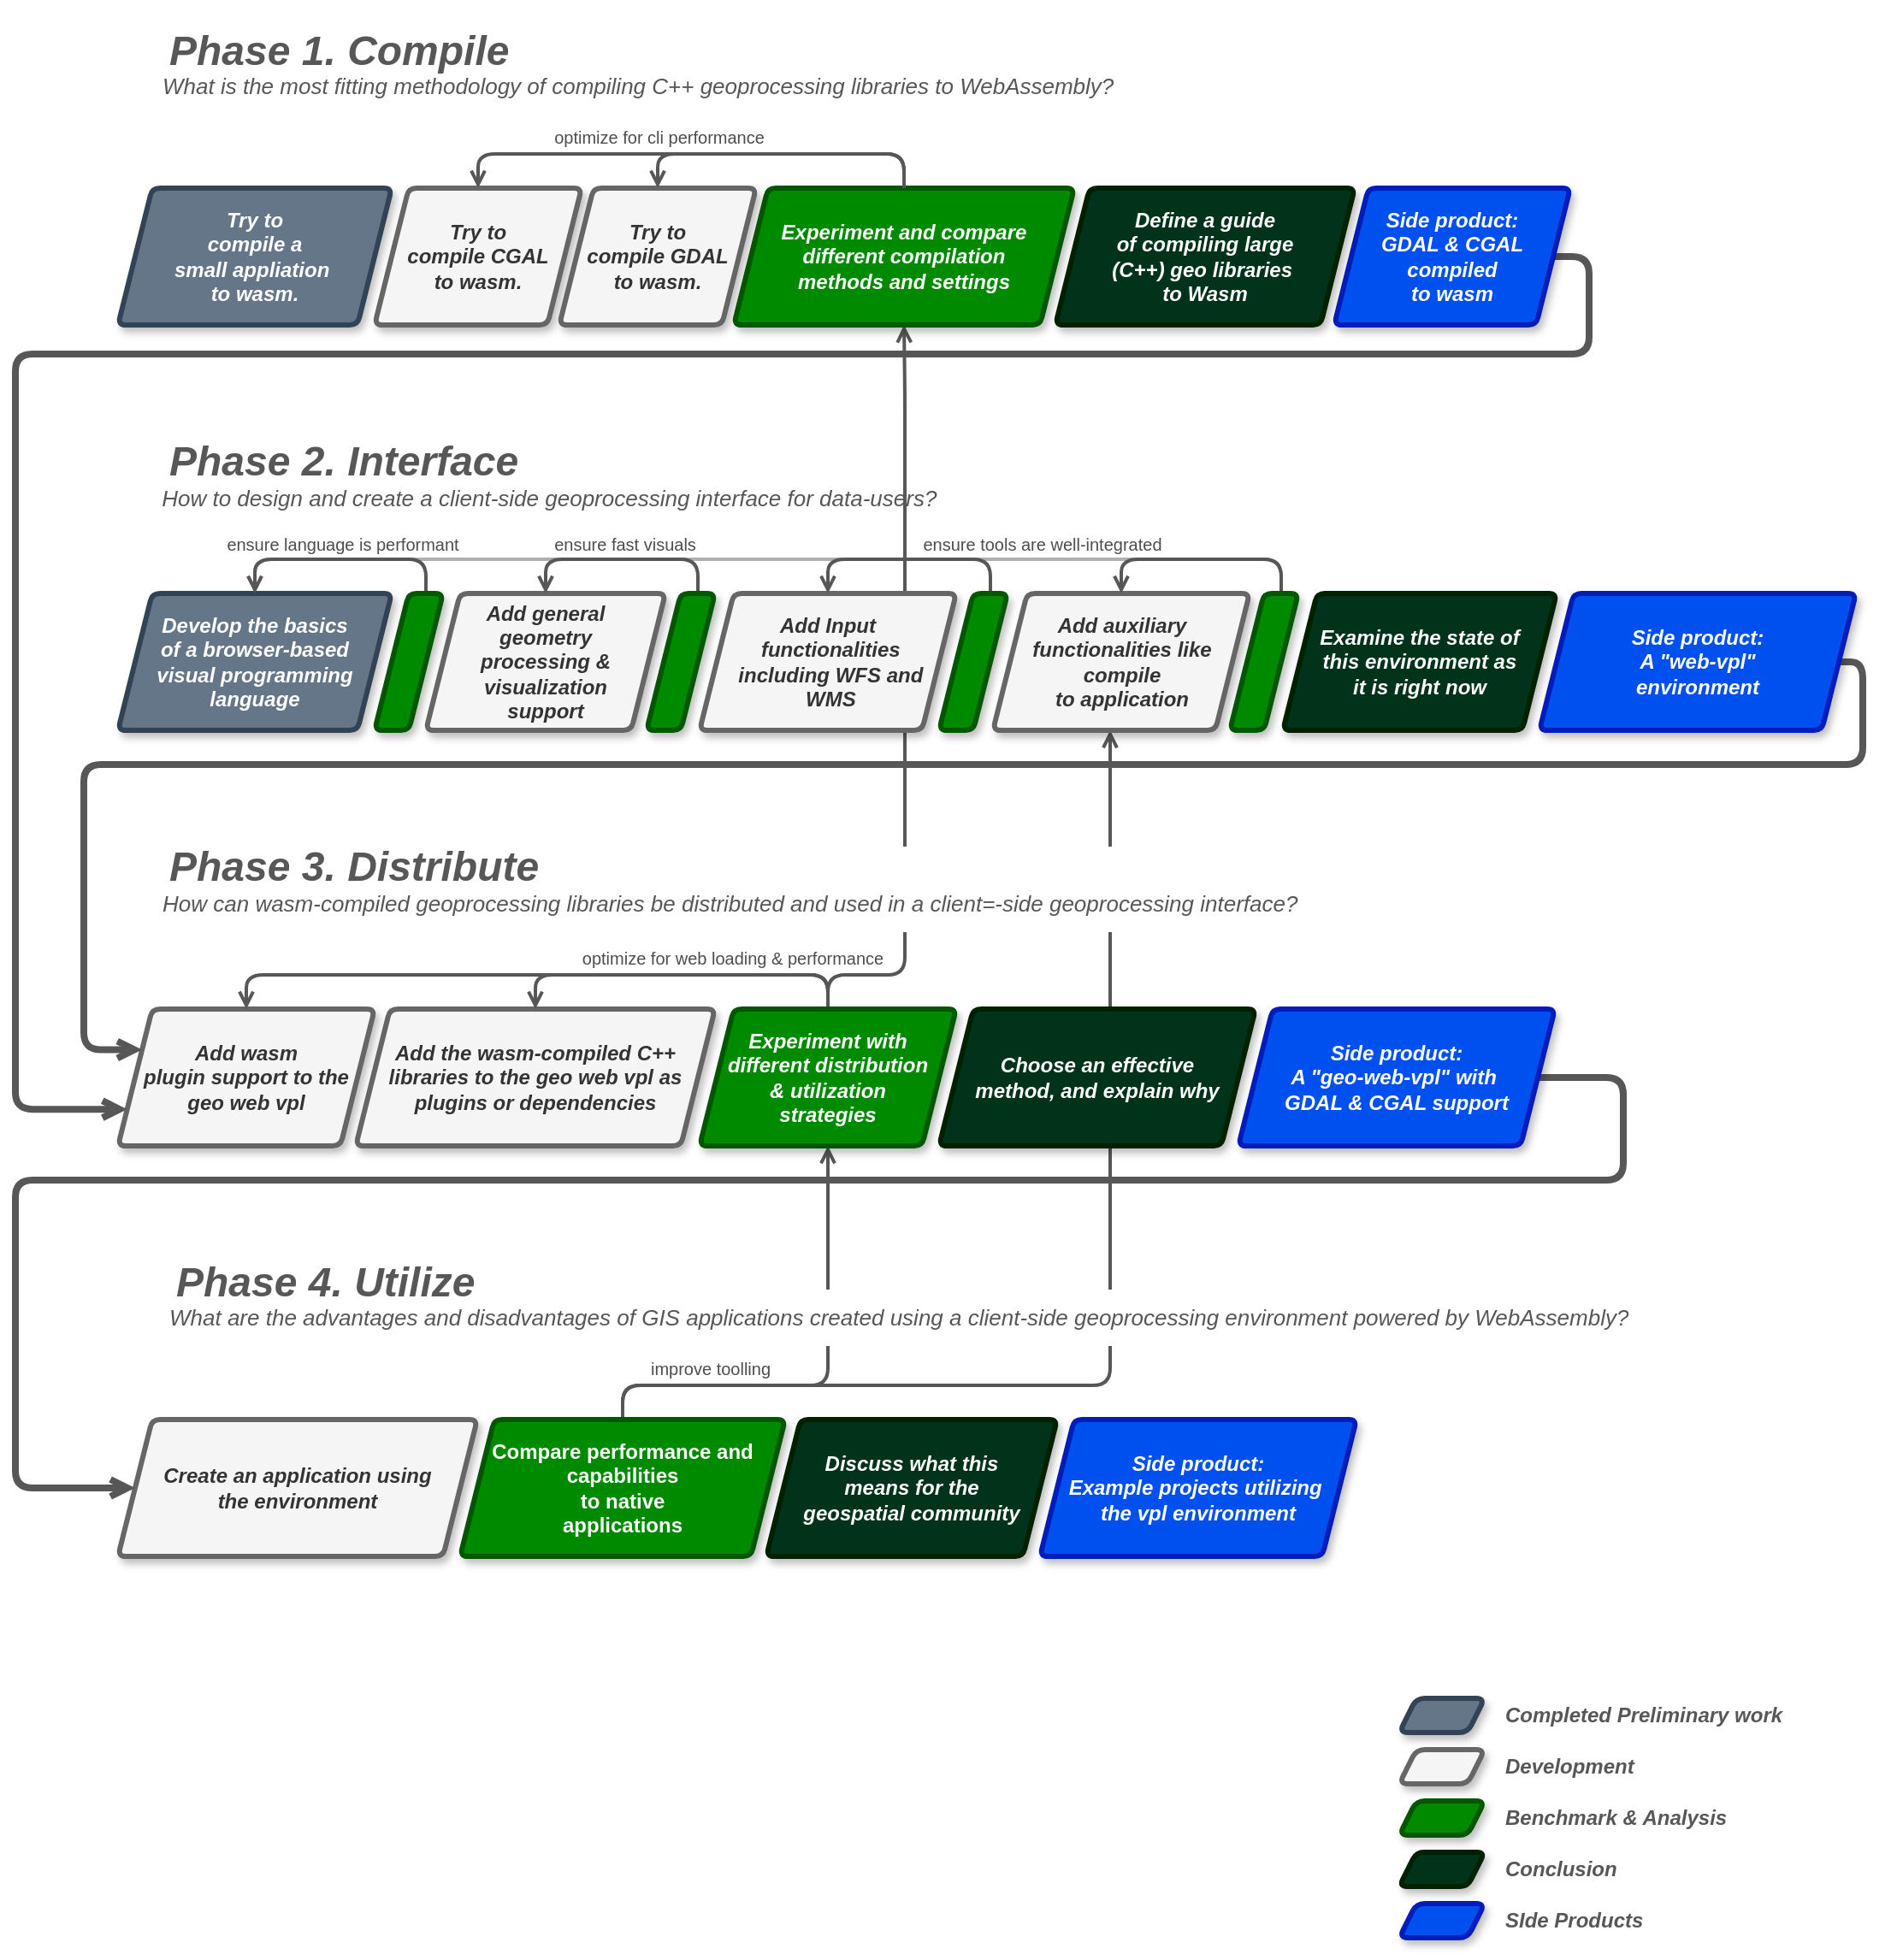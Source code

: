 <mxfile>
    <diagram id="R9lZvX5LPHoqeBm0NEup" name="Page-1">
        <mxGraphModel dx="152" dy="643" grid="1" gridSize="10" guides="1" tooltips="1" connect="1" arrows="1" fold="1" page="1" pageScale="1" pageWidth="850" pageHeight="1100" background="#FFFFFF" math="0" shadow="0">
            <root>
                <mxCell id="0"/>
                <mxCell id="1" parent="0"/>
                <mxCell id="JAychxo9crdE4-j-2Qq6-73" style="edgeStyle=orthogonalEdgeStyle;orthogonalLoop=1;jettySize=auto;html=1;exitX=0.75;exitY=0;exitDx=0;exitDy=0;entryX=0.5;entryY=0;entryDx=0;entryDy=0;shadow=0;fontSize=10;fontColor=#949494;endArrow=open;endFill=0;strokeColor=#B0B0B0;strokeWidth=2;" parent="1" source="JAychxo9crdE4-j-2Qq6-49" target="Jx8LPu8znm7WMN3goJe4-14" edge="1">
                    <mxGeometry relative="1" as="geometry"/>
                </mxCell>
                <mxCell id="oR36HvQrZMrKDbQmu3Ou-8" value="&lt;div&gt;&lt;i&gt;&lt;b&gt;Add wasm &lt;br&gt;&lt;/b&gt;&lt;/i&gt;&lt;/div&gt;&lt;div&gt;&lt;i&gt;&lt;b&gt;plugin support to the &lt;br&gt;&lt;/b&gt;&lt;/i&gt;&lt;/div&gt;&lt;div&gt;&lt;i&gt;&lt;b&gt;geo web vpl&lt;/b&gt;&lt;/i&gt;&lt;/div&gt;" style="shape=parallelogram;perimeter=parallelogramPerimeter;whiteSpace=wrap;html=1;fixedSize=1;fillColor=#f5f5f5;strokeColor=#666666;fontColor=#333333;rounded=1;strokeWidth=3;arcSize=9;shadow=1;fontFamily=Helvetica;" parent="1" vertex="1">
                    <mxGeometry x="120" y="600" width="150" height="80" as="geometry"/>
                </mxCell>
                <mxCell id="oR36HvQrZMrKDbQmu3Ou-9" value="&lt;div&gt;&lt;i&gt;&lt;b&gt;Try to&lt;/b&gt;&lt;/i&gt;&lt;/div&gt;&lt;div&gt;&lt;i&gt;&lt;b&gt;compile CGAL &lt;br&gt;&lt;/b&gt;&lt;/i&gt;&lt;/div&gt;&lt;div&gt;&lt;i&gt;&lt;b&gt;to wasm.&lt;/b&gt;&lt;/i&gt;&lt;/div&gt;" style="shape=parallelogram;perimeter=parallelogramPerimeter;whiteSpace=wrap;html=1;fixedSize=1;fillColor=#f5f5f5;strokeColor=#666666;fontColor=#333333;rounded=1;strokeWidth=3;arcSize=9;shadow=1;fontFamily=Helvetica;" parent="1" vertex="1">
                    <mxGeometry x="270" y="120" width="121" height="80" as="geometry"/>
                </mxCell>
                <mxCell id="oR36HvQrZMrKDbQmu3Ou-10" value="&lt;div&gt;&lt;b&gt;&lt;i&gt;Try to &lt;br&gt;&lt;/i&gt;&lt;/b&gt;&lt;/div&gt;&lt;div&gt;&lt;b&gt;&lt;i&gt;compile a &lt;br&gt;&lt;/i&gt;&lt;/b&gt;&lt;/div&gt;&lt;div&gt;&lt;b&gt;&lt;i&gt;small&amp;nbsp;appliation&amp;nbsp;&lt;br&gt;&lt;/i&gt;&lt;/b&gt;&lt;b&gt;&lt;i&gt;to wasm.&lt;/i&gt;&lt;/b&gt;&lt;/div&gt;" style="shape=parallelogram;perimeter=parallelogramPerimeter;whiteSpace=wrap;html=1;fixedSize=1;rounded=1;strokeWidth=3;arcSize=9;shadow=1;fontFamily=Helvetica;fillColor=#647687;strokeColor=#314354;fontColor=#ffffff;" parent="1" vertex="1">
                    <mxGeometry x="120" y="120" width="160" height="80" as="geometry"/>
                </mxCell>
                <mxCell id="oR36HvQrZMrKDbQmu3Ou-17" value="&lt;font color=&quot;#333333&quot;&gt;&lt;b&gt;&lt;i&gt;&lt;font&gt;Create an application using&lt;br&gt;the environment&lt;/font&gt;&lt;/i&gt;&lt;/b&gt;&lt;/font&gt;" style="shape=parallelogram;perimeter=parallelogramPerimeter;whiteSpace=wrap;html=1;fixedSize=1;fillColor=#f5f5f5;strokeColor=#666666;fontColor=#333333;rounded=1;strokeWidth=3;arcSize=9;shadow=1;fontFamily=Helvetica;" parent="1" vertex="1">
                    <mxGeometry x="120" y="840" width="210" height="80" as="geometry"/>
                </mxCell>
                <mxCell id="oR36HvQrZMrKDbQmu3Ou-19" value="&lt;h1&gt;&lt;i&gt;Phase 1. Compile&lt;/i&gt;&lt;/h1&gt;" style="text;html=1;strokeColor=none;fillColor=none;spacing=5;spacingTop=-20;whiteSpace=wrap;overflow=hidden;fontColor=#575757;rounded=0;rotation=0;fontFamily=Helvetica;" parent="1" vertex="1">
                    <mxGeometry x="145" y="20" width="250" height="40" as="geometry"/>
                </mxCell>
                <mxCell id="oR36HvQrZMrKDbQmu3Ou-21" value="&lt;h1&gt;&lt;i&gt;Phase 2. Interface&lt;br&gt;&lt;/i&gt;&lt;/h1&gt;" style="text;html=1;strokeColor=none;fillColor=none;spacing=5;spacingTop=-20;whiteSpace=wrap;overflow=hidden;fontColor=#575757;rounded=0;fontFamily=Helvetica;" parent="1" vertex="1">
                    <mxGeometry x="145" y="260" width="240" height="35" as="geometry"/>
                </mxCell>
                <mxCell id="JAychxo9crdE4-j-2Qq6-57" style="edgeStyle=orthogonalEdgeStyle;orthogonalLoop=1;jettySize=auto;html=1;exitX=0.5;exitY=0;exitDx=0;exitDy=0;shadow=0;fontSize=10;fontColor=#4D4D4D;endArrow=open;endFill=0;strokeColor=#575757;strokeWidth=2;" parent="1" source="Jx8LPu8znm7WMN3goJe4-1" edge="1">
                    <mxGeometry relative="1" as="geometry">
                        <mxPoint x="700" y="437" as="targetPoint"/>
                        <Array as="points">
                            <mxPoint x="415" y="820"/>
                            <mxPoint x="700" y="820"/>
                            <mxPoint x="700" y="437"/>
                        </Array>
                    </mxGeometry>
                </mxCell>
                <mxCell id="JAychxo9crdE4-j-2Qq6-60" style="edgeStyle=orthogonalEdgeStyle;orthogonalLoop=1;jettySize=auto;html=1;exitX=0.5;exitY=0;exitDx=0;exitDy=0;entryX=0.5;entryY=1;entryDx=0;entryDy=0;shadow=0;fontSize=10;fontColor=#4D4D4D;endArrow=open;endFill=0;strokeColor=#575757;strokeWidth=2;" parent="1" source="Jx8LPu8znm7WMN3goJe4-1" target="Jx8LPu8znm7WMN3goJe4-6" edge="1">
                    <mxGeometry relative="1" as="geometry">
                        <Array as="points">
                            <mxPoint x="415" y="820"/>
                            <mxPoint x="535" y="820"/>
                        </Array>
                    </mxGeometry>
                </mxCell>
                <mxCell id="JAychxo9crdE4-j-2Qq6-64" value="improve toolling" style="edgeLabel;html=1;align=center;verticalAlign=middle;resizable=0;points=[];fontSize=10;fontColor=#4D4D4D;labelBackgroundColor=#FFFFFF;" parent="JAychxo9crdE4-j-2Qq6-60" vertex="1" connectable="0">
                    <mxGeometry x="-0.274" y="2" relative="1" as="geometry">
                        <mxPoint x="-31" y="-8" as="offset"/>
                    </mxGeometry>
                </mxCell>
                <mxCell id="Jx8LPu8znm7WMN3goJe4-1" value="&lt;b&gt;Compare performance and capabilities &lt;br&gt;to native &lt;br&gt;applications&lt;/b&gt;" style="shape=parallelogram;perimeter=parallelogramPerimeter;whiteSpace=wrap;html=1;fixedSize=1;rounded=1;strokeWidth=3;shadow=1;arcSize=9;fontFamily=Helvetica;fontColor=#ffffff;strokeColor=#005700;fillColor=#008A00;" parent="1" vertex="1">
                    <mxGeometry x="320" y="840" width="190" height="80" as="geometry"/>
                </mxCell>
                <mxCell id="Jx8LPu8znm7WMN3goJe4-5" value="&lt;i&gt;&lt;b&gt;Add the wasm-compiled C++ libraries to the geo web vpl as plugins or dependencies&lt;br&gt;&lt;/b&gt;&lt;/i&gt;" style="shape=parallelogram;perimeter=parallelogramPerimeter;whiteSpace=wrap;html=1;fixedSize=1;fillColor=#f5f5f5;strokeColor=#666666;fontColor=#333333;rounded=1;strokeWidth=3;arcSize=9;shadow=1;fontFamily=Helvetica;" parent="1" vertex="1">
                    <mxGeometry x="259" y="600" width="210" height="80" as="geometry"/>
                </mxCell>
                <mxCell id="JAychxo9crdE4-j-2Qq6-44" style="edgeStyle=orthogonalEdgeStyle;orthogonalLoop=1;jettySize=auto;html=1;exitX=0.5;exitY=0;exitDx=0;exitDy=0;entryX=0.5;entryY=0;entryDx=0;entryDy=0;shadow=0;fontSize=10;fontColor=#4D4D4D;endArrow=open;endFill=0;strokeColor=#575757;strokeWidth=2;" parent="1" source="Jx8LPu8znm7WMN3goJe4-6" target="Jx8LPu8znm7WMN3goJe4-5" edge="1">
                    <mxGeometry relative="1" as="geometry"/>
                </mxCell>
                <mxCell id="JAychxo9crdE4-j-2Qq6-46" style="edgeStyle=orthogonalEdgeStyle;orthogonalLoop=1;jettySize=auto;html=1;exitX=0.5;exitY=0;exitDx=0;exitDy=0;entryX=0.5;entryY=0;entryDx=0;entryDy=0;shadow=0;fontSize=10;fontColor=#4D4D4D;endArrow=open;endFill=0;strokeColor=#575757;strokeWidth=2;" parent="1" source="Jx8LPu8znm7WMN3goJe4-6" target="oR36HvQrZMrKDbQmu3Ou-8" edge="1">
                    <mxGeometry relative="1" as="geometry"/>
                </mxCell>
                <mxCell id="JAychxo9crdE4-j-2Qq6-62" value="optimize for web loading &amp;amp; performance" style="edgeLabel;html=1;align=center;verticalAlign=middle;resizable=0;points=[];fontSize=10;fontColor=#4D4D4D;labelBackgroundColor=#FFFFFF;" parent="JAychxo9crdE4-j-2Qq6-46" vertex="1" connectable="0">
                    <mxGeometry x="-0.312" y="2" relative="1" as="geometry">
                        <mxPoint x="54" y="-12" as="offset"/>
                    </mxGeometry>
                </mxCell>
                <mxCell id="JAychxo9crdE4-j-2Qq6-48" style="edgeStyle=orthogonalEdgeStyle;orthogonalLoop=1;jettySize=auto;html=1;exitX=0.5;exitY=0;exitDx=0;exitDy=0;entryX=0.5;entryY=1;entryDx=0;entryDy=0;shadow=0;fontSize=10;fontColor=#4D4D4D;endArrow=open;endFill=0;strokeColor=#575757;strokeWidth=2;" parent="1" source="Jx8LPu8znm7WMN3goJe4-6" target="Jx8LPu8znm7WMN3goJe4-22" edge="1">
                    <mxGeometry relative="1" as="geometry">
                        <Array as="points">
                            <mxPoint x="535" y="580"/>
                            <mxPoint x="580" y="580"/>
                            <mxPoint x="580" y="240"/>
                        </Array>
                    </mxGeometry>
                </mxCell>
                <mxCell id="Jx8LPu8znm7WMN3goJe4-6" value="&lt;b&gt;&lt;i&gt;Experiment with &lt;br&gt;different distribution&lt;br&gt;&amp;amp; utilization &lt;br&gt;strategies&lt;/i&gt;&lt;/b&gt;&lt;i&gt;&lt;b&gt;&lt;br&gt;&lt;/b&gt;&lt;/i&gt;" style="shape=parallelogram;perimeter=parallelogramPerimeter;whiteSpace=wrap;html=1;fixedSize=1;rounded=1;strokeWidth=3;arcSize=9;shadow=1;fontFamily=Helvetica;fontColor=#ffffff;strokeColor=#005700;fillColor=#008a00;" parent="1" vertex="1">
                    <mxGeometry x="460" y="600" width="150" height="80" as="geometry"/>
                </mxCell>
                <mxCell id="Jx8LPu8znm7WMN3goJe4-14" value="&lt;b&gt;&lt;i&gt;Develop the basics &lt;br&gt;of a browser-based &lt;br&gt;visual programming &lt;br&gt;language&lt;/i&gt;&lt;/b&gt;" style="shape=parallelogram;perimeter=parallelogramPerimeter;whiteSpace=wrap;html=1;fixedSize=1;rounded=1;strokeWidth=3;arcSize=9;shadow=1;fontFamily=Helvetica;fillColor=#647687;strokeColor=#314354;fontColor=#ffffff;" parent="1" vertex="1">
                    <mxGeometry x="120" y="357" width="160" height="80" as="geometry"/>
                </mxCell>
                <mxCell id="Jx8LPu8znm7WMN3goJe4-15" value="&lt;div&gt;&lt;i&gt;&lt;b&gt;Try to &lt;br&gt;&lt;/b&gt;&lt;/i&gt;&lt;/div&gt;&lt;div&gt;&lt;i&gt;&lt;b&gt;compile GDAL &lt;br&gt;&lt;/b&gt;&lt;/i&gt;&lt;/div&gt;&lt;div&gt;&lt;i&gt;&lt;b&gt;to wasm.&lt;/b&gt;&lt;/i&gt;&lt;/div&gt;" style="shape=parallelogram;perimeter=parallelogramPerimeter;whiteSpace=wrap;html=1;fixedSize=1;fillColor=#f5f5f5;strokeColor=#666666;fontColor=#333333;rounded=1;strokeWidth=3;arcSize=9;shadow=1;fontFamily=Helvetica;" parent="1" vertex="1">
                    <mxGeometry x="378" y="120" width="115" height="80" as="geometry"/>
                </mxCell>
                <mxCell id="n1NXSLkz1-SfZJEVITjv-17" value="&lt;b&gt;&lt;i&gt;Discuss what this&lt;br&gt;means for the &lt;br&gt;geospatial community&lt;br&gt;&lt;/i&gt;&lt;/b&gt;" style="shape=parallelogram;perimeter=parallelogramPerimeter;whiteSpace=wrap;html=1;fixedSize=1;rounded=1;strokeWidth=3;arcSize=9;shadow=1;fontFamily=Helvetica;fontColor=#ffffff;fillColor=#00331A;strokeColor=#002100;" parent="1" vertex="1">
                    <mxGeometry x="499" y="840" width="170" height="80" as="geometry"/>
                </mxCell>
                <mxCell id="n1NXSLkz1-SfZJEVITjv-22" value="&lt;b&gt;&lt;i&gt;Side product:&lt;br&gt;&lt;/i&gt;&lt;/b&gt;&lt;b&gt;&lt;i&gt;Example projects utilizing&amp;nbsp;&lt;br&gt;the vpl environment&lt;br&gt;&lt;/i&gt;&lt;/b&gt;" style="shape=parallelogram;perimeter=parallelogramPerimeter;whiteSpace=wrap;html=1;fixedSize=1;rounded=1;strokeWidth=3;arcSize=9;shadow=1;fontFamily=Helvetica;fontColor=#ffffff;strokeColor=#001DBC;fillColor=#0050ef;" parent="1" vertex="1">
                    <mxGeometry x="659" y="840" width="185" height="80" as="geometry"/>
                </mxCell>
                <mxCell id="n1NXSLkz1-SfZJEVITjv-25" style="edgeStyle=orthogonalEdgeStyle;orthogonalLoop=1;jettySize=auto;html=1;exitX=1;exitY=0.5;exitDx=0;exitDy=0;entryX=0;entryY=0.75;entryDx=0;entryDy=0;shadow=0;fontColor=#333333;endArrow=open;endFill=0;strokeColor=#575757;strokeWidth=4;fontFamily=Helvetica;" parent="1" source="n1NXSLkz1-SfZJEVITjv-23" target="oR36HvQrZMrKDbQmu3Ou-8" edge="1">
                    <mxGeometry relative="1" as="geometry">
                        <Array as="points">
                            <mxPoint x="980" y="160"/>
                            <mxPoint x="980" y="217"/>
                            <mxPoint x="60" y="217"/>
                            <mxPoint x="60" y="659"/>
                        </Array>
                    </mxGeometry>
                </mxCell>
                <mxCell id="n1NXSLkz1-SfZJEVITjv-28" value="&lt;b&gt;&lt;i&gt;Add general &lt;br&gt;geometry&lt;br&gt;processing &amp;amp; visualization &lt;br&gt;support&lt;/i&gt;&lt;/b&gt;" style="shape=parallelogram;perimeter=parallelogramPerimeter;whiteSpace=wrap;html=1;fixedSize=1;fillColor=#f5f5f5;strokeColor=#666666;fontColor=#333333;rounded=1;strokeWidth=3;arcSize=9;shadow=1;fontFamily=Helvetica;" parent="1" vertex="1">
                    <mxGeometry x="300" y="357" width="140" height="80" as="geometry"/>
                </mxCell>
                <mxCell id="n1NXSLkz1-SfZJEVITjv-29" value="&lt;b&gt;&lt;i&gt;Add Input&lt;br&gt;&amp;nbsp;functionalities&lt;br&gt;&amp;nbsp;including WFS and&lt;br&gt;&amp;nbsp;WMS&lt;/i&gt;&lt;/b&gt;" style="shape=parallelogram;perimeter=parallelogramPerimeter;whiteSpace=wrap;html=1;fixedSize=1;fillColor=#f5f5f5;strokeColor=#666666;fontColor=#333333;rounded=1;strokeWidth=3;arcSize=9;shadow=1;fontFamily=Helvetica;" parent="1" vertex="1">
                    <mxGeometry x="460" y="357" width="150" height="80" as="geometry"/>
                </mxCell>
                <mxCell id="n1NXSLkz1-SfZJEVITjv-30" value="&lt;b&gt;&lt;i&gt;Choose an effective&lt;br&gt;method, and explain why&lt;br&gt;&lt;/i&gt;&lt;/b&gt;" style="shape=parallelogram;perimeter=parallelogramPerimeter;whiteSpace=wrap;html=1;fixedSize=1;rounded=1;strokeWidth=3;arcSize=9;shadow=1;fontFamily=Helvetica;fontColor=#ffffff;fillColor=#00331A;strokeColor=#002100;" parent="1" vertex="1">
                    <mxGeometry x="600" y="600" width="185" height="80" as="geometry"/>
                </mxCell>
                <mxCell id="JAychxo9crdE4-j-2Qq6-14" style="edgeStyle=orthogonalEdgeStyle;orthogonalLoop=1;jettySize=auto;html=1;exitX=1;exitY=0.5;exitDx=0;exitDy=0;entryX=0;entryY=0.5;entryDx=0;entryDy=0;shadow=0;endArrow=open;endFill=0;strokeColor=#575757;strokeWidth=4;" parent="1" source="n1NXSLkz1-SfZJEVITjv-31" target="oR36HvQrZMrKDbQmu3Ou-17" edge="1">
                    <mxGeometry relative="1" as="geometry">
                        <mxPoint x="130" y="840" as="targetPoint"/>
                        <Array as="points">
                            <mxPoint x="1000" y="640"/>
                            <mxPoint x="1000" y="700"/>
                            <mxPoint x="60" y="700"/>
                            <mxPoint x="60" y="880"/>
                        </Array>
                    </mxGeometry>
                </mxCell>
                <mxCell id="n1NXSLkz1-SfZJEVITjv-31" value="&lt;b&gt;&lt;i&gt;Side product:&lt;br&gt;&lt;/i&gt;&lt;/b&gt;&lt;b&gt;&lt;i&gt;A &quot;geo-web-vpl&quot; with&amp;nbsp;&lt;br&gt;GDAL &amp;amp; CGAL support&lt;br&gt;&lt;/i&gt;&lt;/b&gt;" style="shape=parallelogram;perimeter=parallelogramPerimeter;whiteSpace=wrap;html=1;fixedSize=1;rounded=1;strokeWidth=3;arcSize=9;shadow=1;fontFamily=Helvetica;fontColor=#ffffff;strokeColor=#001DBC;fillColor=#0050ef;" parent="1" vertex="1">
                    <mxGeometry x="775" y="600" width="185" height="80" as="geometry"/>
                </mxCell>
                <mxCell id="n1NXSLkz1-SfZJEVITjv-34" value="&lt;b&gt;&lt;i&gt;Examine the state of &lt;br&gt;this environment as &lt;br&gt;it is right now&lt;br&gt;&lt;/i&gt;&lt;/b&gt;" style="shape=parallelogram;perimeter=parallelogramPerimeter;whiteSpace=wrap;html=1;fixedSize=1;rounded=1;strokeWidth=3;arcSize=9;shadow=1;fontFamily=Helvetica;gradientDirection=west;fontColor=#ffffff;fillColor=#00331A;strokeColor=#002100;" parent="1" vertex="1">
                    <mxGeometry x="801" y="357" width="160" height="80" as="geometry"/>
                </mxCell>
                <mxCell id="n1NXSLkz1-SfZJEVITjv-36" style="edgeStyle=orthogonalEdgeStyle;orthogonalLoop=1;jettySize=auto;html=1;exitX=1;exitY=0.5;exitDx=0;exitDy=0;entryX=0;entryY=0.25;entryDx=0;entryDy=0;shadow=0;fontFamily=Helvetica;fontColor=#333333;endArrow=open;endFill=0;strokeColor=#575757;strokeWidth=4;" parent="1" source="n1NXSLkz1-SfZJEVITjv-35" target="oR36HvQrZMrKDbQmu3Ou-8" edge="1">
                    <mxGeometry relative="1" as="geometry">
                        <Array as="points">
                            <mxPoint x="1140" y="397"/>
                            <mxPoint x="1140" y="457"/>
                            <mxPoint x="100" y="457"/>
                            <mxPoint x="100" y="624"/>
                        </Array>
                    </mxGeometry>
                </mxCell>
                <mxCell id="n1NXSLkz1-SfZJEVITjv-35" value="&lt;b&gt;&lt;i&gt;Side product:&lt;br&gt;&lt;/i&gt;&lt;/b&gt;&lt;b&gt;&lt;i&gt;A &quot;web-vpl&quot;&lt;br&gt;environment&lt;br&gt;&lt;/i&gt;&lt;/b&gt;" style="shape=parallelogram;perimeter=parallelogramPerimeter;whiteSpace=wrap;html=1;fixedSize=1;rounded=1;strokeWidth=3;arcSize=9;shadow=1;fontFamily=Helvetica;fontColor=#ffffff;strokeColor=#001DBC;fillColor=#0050ef;" parent="1" vertex="1">
                    <mxGeometry x="951" y="357" width="185" height="80" as="geometry"/>
                </mxCell>
                <mxCell id="JAychxo9crdE4-j-2Qq6-11" value="&lt;b&gt;&lt;i&gt;Add auxiliary&lt;br&gt;functionalities like compile &lt;br&gt;to application&lt;br&gt;&lt;/i&gt;&lt;/b&gt;" style="shape=parallelogram;perimeter=parallelogramPerimeter;whiteSpace=wrap;html=1;fixedSize=1;fillColor=#f5f5f5;strokeColor=#666666;fontColor=#333333;rounded=1;strokeWidth=3;arcSize=9;shadow=1;fontFamily=Helvetica;" parent="1" vertex="1">
                    <mxGeometry x="631.5" y="357" width="150" height="80" as="geometry"/>
                </mxCell>
                <mxCell id="JAychxo9crdE4-j-2Qq6-15" value="" style="group;fontColor=#575757;" parent="1" vertex="1" connectable="0">
                    <mxGeometry x="769" y="988" width="390" height="150" as="geometry"/>
                </mxCell>
                <mxCell id="n1NXSLkz1-SfZJEVITjv-26" value="" style="shape=parallelogram;perimeter=parallelogramPerimeter;whiteSpace=wrap;html=1;fixedSize=1;rounded=1;strokeWidth=3;arcSize=10;shadow=1;size=10;fontFamily=Helvetica;container=0;fillColor=#647687;strokeColor=#314354;fontColor=#ffffff;" parent="JAychxo9crdE4-j-2Qq6-15" vertex="1">
                    <mxGeometry x="100" y="15" width="50" height="20" as="geometry"/>
                </mxCell>
                <mxCell id="n1NXSLkz1-SfZJEVITjv-27" value="&lt;div&gt;&lt;b&gt;&lt;i&gt;Completed Preliminary work&lt;/i&gt;&lt;/b&gt;&lt;/div&gt;" style="text;html=1;strokeColor=none;fillColor=none;align=left;verticalAlign=middle;whiteSpace=wrap;rounded=0;shadow=1;fontColor=#575757;fontFamily=Helvetica;" parent="JAychxo9crdE4-j-2Qq6-15" vertex="1">
                    <mxGeometry x="160" y="10" width="190" height="30" as="geometry"/>
                </mxCell>
                <mxCell id="n1NXSLkz1-SfZJEVITjv-3" value="" style="shape=parallelogram;perimeter=parallelogramPerimeter;whiteSpace=wrap;html=1;fixedSize=1;fillColor=#f5f5f5;strokeColor=#666666;fontColor=#333333;rounded=1;strokeWidth=3;arcSize=10;shadow=1;size=10;fontFamily=Helvetica;container=0;" parent="JAychxo9crdE4-j-2Qq6-15" vertex="1">
                    <mxGeometry x="100" y="45" width="50" height="20" as="geometry"/>
                </mxCell>
                <mxCell id="n1NXSLkz1-SfZJEVITjv-6" value="" style="shape=parallelogram;perimeter=parallelogramPerimeter;whiteSpace=wrap;html=1;fixedSize=1;rounded=1;strokeWidth=3;arcSize=10;shadow=1;size=10;fontFamily=Helvetica;container=0;strokeColor=#005700;fillColor=#008a00;fontColor=#ffffff;" parent="JAychxo9crdE4-j-2Qq6-15" vertex="1">
                    <mxGeometry x="100" y="75" width="50" height="20" as="geometry"/>
                </mxCell>
                <mxCell id="n1NXSLkz1-SfZJEVITjv-7" value="" style="shape=parallelogram;perimeter=parallelogramPerimeter;whiteSpace=wrap;html=1;fixedSize=1;rounded=1;strokeWidth=3;arcSize=9;shadow=1;size=10;fontFamily=Helvetica;container=0;strokeColor=#002100;fillColor=#00331A;fontColor=#ffffff;" parent="JAychxo9crdE4-j-2Qq6-15" vertex="1">
                    <mxGeometry x="100" y="105" width="50" height="20" as="geometry"/>
                </mxCell>
                <mxCell id="n1NXSLkz1-SfZJEVITjv-16" value="&lt;div&gt;&lt;b&gt;&lt;i&gt;Development&amp;nbsp;&lt;/i&gt;&lt;/b&gt;&lt;/div&gt;" style="text;html=1;strokeColor=none;fillColor=none;align=left;verticalAlign=middle;whiteSpace=wrap;rounded=0;shadow=1;fontColor=#575757;fontFamily=Helvetica;container=0;" parent="JAychxo9crdE4-j-2Qq6-15" vertex="1">
                    <mxGeometry x="160" y="40" width="220" height="30" as="geometry"/>
                </mxCell>
                <mxCell id="n1NXSLkz1-SfZJEVITjv-18" value="&lt;div&gt;&lt;b&gt;&lt;i&gt;Benchmark &amp;amp; Analysis&lt;/i&gt;&lt;/b&gt;&lt;/div&gt;" style="text;html=1;strokeColor=none;fillColor=none;align=left;verticalAlign=middle;whiteSpace=wrap;rounded=0;shadow=1;fontColor=#575757;fontFamily=Helvetica;container=0;" parent="JAychxo9crdE4-j-2Qq6-15" vertex="1">
                    <mxGeometry x="160" y="70" width="220" height="30" as="geometry"/>
                </mxCell>
                <mxCell id="n1NXSLkz1-SfZJEVITjv-19" value="&lt;div&gt;&lt;b&gt;&lt;i&gt;Conclusion&lt;/i&gt;&lt;/b&gt;&lt;/div&gt;" style="text;html=1;strokeColor=none;fillColor=none;align=left;verticalAlign=middle;whiteSpace=wrap;rounded=0;shadow=1;fontColor=#575757;fontFamily=Helvetica;container=0;" parent="JAychxo9crdE4-j-2Qq6-15" vertex="1">
                    <mxGeometry x="160" y="100" width="220" height="30" as="geometry"/>
                </mxCell>
                <mxCell id="n1NXSLkz1-SfZJEVITjv-20" value="" style="shape=parallelogram;perimeter=parallelogramPerimeter;whiteSpace=wrap;html=1;fixedSize=1;rounded=1;strokeWidth=3;arcSize=10;shadow=1;size=10;fontFamily=Helvetica;container=0;strokeColor=#001DBC;fillColor=#0050ef;fontColor=#ffffff;" parent="JAychxo9crdE4-j-2Qq6-15" vertex="1">
                    <mxGeometry x="100" y="135" width="50" height="20" as="geometry"/>
                </mxCell>
                <mxCell id="n1NXSLkz1-SfZJEVITjv-21" value="&lt;div&gt;&lt;b&gt;&lt;i&gt;SIde Products&lt;/i&gt;&lt;/b&gt;&lt;/div&gt;" style="text;html=1;strokeColor=none;fillColor=none;align=left;verticalAlign=middle;whiteSpace=wrap;rounded=0;shadow=1;fontColor=#575757;fontFamily=Helvetica;container=0;" parent="JAychxo9crdE4-j-2Qq6-15" vertex="1">
                    <mxGeometry x="160" y="130" width="220" height="30" as="geometry"/>
                </mxCell>
                <mxCell id="JAychxo9crdE4-j-2Qq6-21" value="&lt;h1 style=&quot;font-size: 13px&quot;&gt;&lt;span style=&quot;font-weight: normal&quot;&gt;&lt;i&gt;&lt;font style=&quot;font-size: 13px&quot;&gt;What is the most&amp;nbsp;&lt;/font&gt;fitting&amp;nbsp;&lt;font style=&quot;font-size: 13px&quot;&gt;methodology of compiling C++ geoprocessing libraries to WebAssembly?&lt;/font&gt;&lt;/i&gt;&lt;/span&gt;&lt;br&gt;&lt;/h1&gt;" style="text;html=1;strokeColor=none;fillColor=none;spacing=5;spacingTop=-20;whiteSpace=wrap;overflow=hidden;fontColor=#575757;rounded=0;rotation=0;fontFamily=Helvetica;align=left;verticalAlign=bottom;fontSize=12;" parent="1" vertex="1">
                    <mxGeometry x="141" y="47" width="760" height="35" as="geometry"/>
                </mxCell>
                <mxCell id="JAychxo9crdE4-j-2Qq6-22" value="&lt;h1&gt;&lt;span style=&quot;font-weight: 400&quot;&gt;&lt;i&gt;&lt;font style=&quot;font-size: 13px&quot;&gt;&amp;nbsp;How to design and create a client-side geoprocessing interface for data-users?&lt;/font&gt;&lt;/i&gt;&lt;/span&gt;&lt;br style=&quot;font-size: 12px&quot;&gt;&lt;/h1&gt;" style="text;html=1;strokeColor=none;fillColor=none;spacing=5;spacingTop=-20;whiteSpace=wrap;overflow=hidden;fontColor=#575757;rounded=0;rotation=0;fontFamily=Helvetica;align=left;verticalAlign=bottom;fontSize=12;" parent="1" vertex="1">
                    <mxGeometry x="137" y="283" width="680" height="32" as="geometry"/>
                </mxCell>
                <mxCell id="JAychxo9crdE4-j-2Qq6-23" value="&lt;h1&gt;&lt;span style=&quot;font-size: 13px ; font-weight: 400&quot;&gt;&lt;i&gt;How can wasm-compiled geoprocessing libraries be distributed and used in a client=-side geoprocessing interface?&lt;/i&gt;&lt;/span&gt;&lt;br style=&quot;font-size: 12px&quot;&gt;&lt;/h1&gt;" style="text;html=1;strokeColor=none;fillColor=none;spacing=5;spacingTop=-20;whiteSpace=wrap;overflow=hidden;fontColor=#575757;rounded=0;rotation=0;fontFamily=Helvetica;align=left;verticalAlign=bottom;fontSize=12;labelBackgroundColor=default;" parent="1" vertex="1">
                    <mxGeometry x="141" y="520" width="869" height="40" as="geometry"/>
                </mxCell>
                <mxCell id="JAychxo9crdE4-j-2Qq6-25" value="&lt;h1 style=&quot;font-size: 13px&quot;&gt;&lt;span style=&quot;font-weight: 400&quot;&gt;&lt;i&gt;&lt;font style=&quot;font-size: 13px&quot;&gt;What are the advantages and disadvantages of GIS applications created&amp;nbsp;&lt;/font&gt;&lt;/i&gt;&lt;/span&gt;&lt;i style=&quot;font-weight: 400&quot;&gt;using a client-side geoprocessing environment powered by WebAssembly?&lt;/i&gt;&lt;/h1&gt;" style="text;html=1;strokeColor=none;fillColor=none;spacing=5;spacingTop=-20;whiteSpace=wrap;overflow=hidden;fontColor=#575757;rounded=0;rotation=0;fontFamily=Helvetica;align=left;verticalAlign=bottom;fontSize=12;labelBackgroundColor=default;" parent="1" vertex="1">
                    <mxGeometry x="145" y="742" width="961" height="60" as="geometry"/>
                </mxCell>
                <mxCell id="n1NXSLkz1-SfZJEVITjv-23" value="&lt;b&gt;&lt;i&gt;Side product:&lt;br&gt;GDAL &amp;amp; CGAL&lt;br&gt;compiled &lt;br&gt;to wasm&lt;br&gt;&lt;/i&gt;&lt;/b&gt;" style="shape=parallelogram;perimeter=parallelogramPerimeter;whiteSpace=wrap;html=1;fixedSize=1;rounded=1;strokeWidth=3;arcSize=9;shadow=1;fontFamily=Helvetica;fontColor=#ffffff;strokeColor=#001DBC;fillColor=#0050ef;" parent="1" vertex="1">
                    <mxGeometry x="831" y="120" width="138" height="80" as="geometry"/>
                </mxCell>
                <mxCell id="Jx8LPu8znm7WMN3goJe4-21" value="&lt;div&gt;&lt;i&gt;&lt;b&gt;Define a guide&lt;br&gt;&lt;/b&gt;&lt;/i&gt;&lt;/div&gt;&lt;div&gt;&lt;i&gt;&lt;b&gt;of compiling large &lt;br&gt;(C++) geo libraries&amp;nbsp;&lt;/b&gt;&lt;/i&gt;&lt;/div&gt;&lt;div&gt;&lt;i&gt;&lt;b&gt;to Wasm&lt;/b&gt;&lt;/i&gt;&lt;/div&gt;" style="shape=parallelogram;perimeter=parallelogramPerimeter;whiteSpace=wrap;html=1;fixedSize=1;rounded=1;strokeWidth=3;arcSize=9;shadow=1;fontFamily=Helvetica;fontColor=#ffffff;fillColor=#00331A;strokeColor=#002100;" parent="1" vertex="1">
                    <mxGeometry x="668" y="120" width="175" height="80" as="geometry"/>
                </mxCell>
                <mxCell id="JAychxo9crdE4-j-2Qq6-45" style="edgeStyle=orthogonalEdgeStyle;orthogonalLoop=1;jettySize=auto;html=1;exitX=0.5;exitY=0;exitDx=0;exitDy=0;entryX=0.5;entryY=0;entryDx=0;entryDy=0;shadow=0;fontSize=10;fontColor=#4D4D4D;endArrow=open;endFill=0;strokeColor=#575757;strokeWidth=2;" parent="1" source="Jx8LPu8znm7WMN3goJe4-22" target="oR36HvQrZMrKDbQmu3Ou-9" edge="1">
                    <mxGeometry relative="1" as="geometry"/>
                </mxCell>
                <mxCell id="Jx8LPu8znm7WMN3goJe4-22" value="&lt;b&gt;&lt;i&gt;Experiment and compare &lt;br&gt;different compilation &lt;br&gt;methods and settings&lt;br&gt;&lt;/i&gt;&lt;/b&gt;" style="shape=parallelogram;perimeter=parallelogramPerimeter;whiteSpace=wrap;html=1;fixedSize=1;rounded=1;strokeWidth=3;arcSize=9;shadow=1;fontFamily=Helvetica;fontColor=#ffffff;strokeColor=#005700;fillColor=#008a00;" parent="1" vertex="1">
                    <mxGeometry x="480" y="120" width="199" height="80" as="geometry"/>
                </mxCell>
                <mxCell id="JAychxo9crdE4-j-2Qq6-33" style="edgeStyle=orthogonalEdgeStyle;orthogonalLoop=1;jettySize=auto;html=1;exitX=0.5;exitY=0;exitDx=0;exitDy=0;entryX=0.5;entryY=0;entryDx=0;entryDy=0;shadow=0;fontSize=12;fontColor=#4D4D4D;endArrow=open;endFill=0;strokeColor=#575757;strokeWidth=2;" parent="1" source="Jx8LPu8znm7WMN3goJe4-22" target="Jx8LPu8znm7WMN3goJe4-15" edge="1">
                    <mxGeometry relative="1" as="geometry">
                        <mxPoint x="699" y="120" as="sourcePoint"/>
                        <Array as="points">
                            <mxPoint x="580" y="100"/>
                            <mxPoint x="436" y="100"/>
                        </Array>
                    </mxGeometry>
                </mxCell>
                <mxCell id="JAychxo9crdE4-j-2Qq6-61" value="optimize for cli performance" style="edgeLabel;html=1;align=center;verticalAlign=middle;resizable=0;points=[];fontSize=10;fontColor=#4D4D4D;labelBackgroundColor=#FFFFFF;" parent="JAychxo9crdE4-j-2Qq6-33" vertex="1" connectable="0">
                    <mxGeometry x="0.453" y="-2" relative="1" as="geometry">
                        <mxPoint x="-30" y="-8" as="offset"/>
                    </mxGeometry>
                </mxCell>
                <mxCell id="JAychxo9crdE4-j-2Qq6-40" style="edgeStyle=orthogonalEdgeStyle;orthogonalLoop=1;jettySize=auto;html=1;exitX=0.75;exitY=0;exitDx=0;exitDy=0;entryX=0.5;entryY=0;entryDx=0;entryDy=0;shadow=0;fontSize=12;fontColor=#4D4D4D;endArrow=open;endFill=0;strokeColor=#575757;strokeWidth=2;" parent="1" source="JAychxo9crdE4-j-2Qq6-34" target="Jx8LPu8znm7WMN3goJe4-14" edge="1">
                    <mxGeometry relative="1" as="geometry"/>
                </mxCell>
                <mxCell id="JAychxo9crdE4-j-2Qq6-65" value="ensure language is performant" style="edgeLabel;html=1;align=center;verticalAlign=middle;resizable=0;points=[];fontSize=10;fontColor=#4D4D4D;labelBackgroundColor=#FFFFFF;" parent="JAychxo9crdE4-j-2Qq6-40" vertex="1" connectable="0">
                    <mxGeometry x="0.274" y="-1" relative="1" as="geometry">
                        <mxPoint x="20" y="-8" as="offset"/>
                    </mxGeometry>
                </mxCell>
                <mxCell id="JAychxo9crdE4-j-2Qq6-34" value="&lt;b&gt;&lt;i&gt;&lt;br&gt;&lt;/i&gt;&lt;/b&gt;" style="shape=parallelogram;perimeter=parallelogramPerimeter;whiteSpace=wrap;html=1;fixedSize=1;rounded=1;strokeWidth=3;arcSize=9;shadow=1;fontFamily=Helvetica;strokeColor=#005700;fillColor=#008a00;fontColor=#ffffff;" parent="1" vertex="1">
                    <mxGeometry x="270" y="357" width="40" height="80" as="geometry"/>
                </mxCell>
                <mxCell id="JAychxo9crdE4-j-2Qq6-39" style="edgeStyle=orthogonalEdgeStyle;orthogonalLoop=1;jettySize=auto;html=1;exitX=0.75;exitY=0;exitDx=0;exitDy=0;entryX=0.5;entryY=0;entryDx=0;entryDy=0;shadow=0;fontSize=12;fontColor=#4D4D4D;endArrow=open;endFill=0;strokeColor=#575757;strokeWidth=2;" parent="1" source="JAychxo9crdE4-j-2Qq6-35" target="n1NXSLkz1-SfZJEVITjv-28" edge="1">
                    <mxGeometry relative="1" as="geometry"/>
                </mxCell>
                <mxCell id="JAychxo9crdE4-j-2Qq6-63" value="ensure fast visuals" style="edgeLabel;html=1;align=center;verticalAlign=middle;resizable=0;points=[];fontSize=10;fontColor=#4D4D4D;labelBackgroundColor=#FFFFFF;" parent="JAychxo9crdE4-j-2Qq6-39" vertex="1" connectable="0">
                    <mxGeometry x="0.186" y="-2" relative="1" as="geometry">
                        <mxPoint x="13" y="-7" as="offset"/>
                    </mxGeometry>
                </mxCell>
                <mxCell id="JAychxo9crdE4-j-2Qq6-35" value="&lt;b&gt;&lt;i&gt;&lt;br&gt;&lt;/i&gt;&lt;/b&gt;" style="shape=parallelogram;perimeter=parallelogramPerimeter;whiteSpace=wrap;html=1;fixedSize=1;rounded=1;strokeWidth=3;arcSize=9;shadow=1;fontFamily=Helvetica;strokeColor=#005700;fillColor=#008a00;fontColor=#ffffff;" parent="1" vertex="1">
                    <mxGeometry x="429" y="357" width="40" height="80" as="geometry"/>
                </mxCell>
                <mxCell id="JAychxo9crdE4-j-2Qq6-43" style="edgeStyle=orthogonalEdgeStyle;orthogonalLoop=1;jettySize=auto;html=1;exitX=0.75;exitY=0;exitDx=0;exitDy=0;entryX=0.5;entryY=0;entryDx=0;entryDy=0;shadow=0;fontSize=10;fontColor=#4D4D4D;endArrow=open;endFill=0;strokeColor=#575757;strokeWidth=2;" parent="1" source="JAychxo9crdE4-j-2Qq6-36" target="n1NXSLkz1-SfZJEVITjv-29" edge="1">
                    <mxGeometry relative="1" as="geometry">
                        <Array as="points">
                            <mxPoint x="630" y="337"/>
                            <mxPoint x="535" y="337"/>
                        </Array>
                    </mxGeometry>
                </mxCell>
                <mxCell id="JAychxo9crdE4-j-2Qq6-69" value="&lt;font style=&quot;font-size: 10px&quot;&gt;ensure tools are well-integrated&lt;/font&gt;" style="edgeLabel;html=1;align=center;verticalAlign=middle;resizable=0;points=[];fontSize=13;fontColor=#4D4D4D;labelBackgroundColor=#FFFFFF;" parent="JAychxo9crdE4-j-2Qq6-43" vertex="1" connectable="0">
                    <mxGeometry x="0.151" y="-1" relative="1" as="geometry">
                        <mxPoint x="87" y="-9" as="offset"/>
                    </mxGeometry>
                </mxCell>
                <mxCell id="JAychxo9crdE4-j-2Qq6-36" value="&lt;b&gt;&lt;i&gt;&lt;br&gt;&lt;/i&gt;&lt;/b&gt;" style="shape=parallelogram;perimeter=parallelogramPerimeter;whiteSpace=wrap;html=1;fixedSize=1;rounded=1;strokeWidth=3;arcSize=9;shadow=1;fontFamily=Helvetica;strokeColor=#005700;fillColor=#008a00;fontColor=#ffffff;" parent="1" vertex="1">
                    <mxGeometry x="600" y="357" width="40" height="80" as="geometry"/>
                </mxCell>
                <mxCell id="oR36HvQrZMrKDbQmu3Ou-23" value="&lt;h1&gt;&lt;i&gt;Phase 3.&amp;nbsp;Distribute&lt;/i&gt;&lt;/h1&gt;" style="text;html=1;strokeColor=none;fillColor=none;spacing=5;spacingTop=-20;whiteSpace=wrap;overflow=hidden;fontColor=#575757;rounded=0;fontFamily=Helvetica;" parent="1" vertex="1">
                    <mxGeometry x="145" y="497" width="260" height="40" as="geometry"/>
                </mxCell>
                <mxCell id="JAychxo9crdE4-j-2Qq6-50" style="edgeStyle=orthogonalEdgeStyle;orthogonalLoop=1;jettySize=auto;html=1;exitX=0.75;exitY=0;exitDx=0;exitDy=0;entryX=0.5;entryY=0;entryDx=0;entryDy=0;shadow=0;fontSize=10;fontColor=#4D4D4D;endArrow=open;endFill=0;strokeColor=#575757;strokeWidth=2;" parent="1" source="JAychxo9crdE4-j-2Qq6-49" target="JAychxo9crdE4-j-2Qq6-11" edge="1">
                    <mxGeometry relative="1" as="geometry"/>
                </mxCell>
                <mxCell id="JAychxo9crdE4-j-2Qq6-49" value="&lt;b&gt;&lt;i&gt;&lt;br&gt;&lt;/i&gt;&lt;/b&gt;" style="shape=parallelogram;perimeter=parallelogramPerimeter;whiteSpace=wrap;html=1;fixedSize=1;rounded=1;strokeWidth=3;arcSize=9;shadow=1;fontFamily=Helvetica;strokeColor=#005700;fillColor=#008a00;fontColor=#ffffff;" parent="1" vertex="1">
                    <mxGeometry x="770" y="357" width="40" height="80" as="geometry"/>
                </mxCell>
                <mxCell id="oR36HvQrZMrKDbQmu3Ou-24" value="&lt;h1&gt;&lt;i&gt;Phase 4. Utilize&lt;/i&gt;&lt;/h1&gt;" style="text;html=1;strokeColor=none;fillColor=none;spacing=5;spacingTop=-20;whiteSpace=wrap;overflow=hidden;fontColor=#575757;rounded=0;fontFamily=Helvetica;" parent="1" vertex="1">
                    <mxGeometry x="149" y="740" width="256" height="40" as="geometry"/>
                </mxCell>
            </root>
        </mxGraphModel>
    </diagram>
</mxfile>